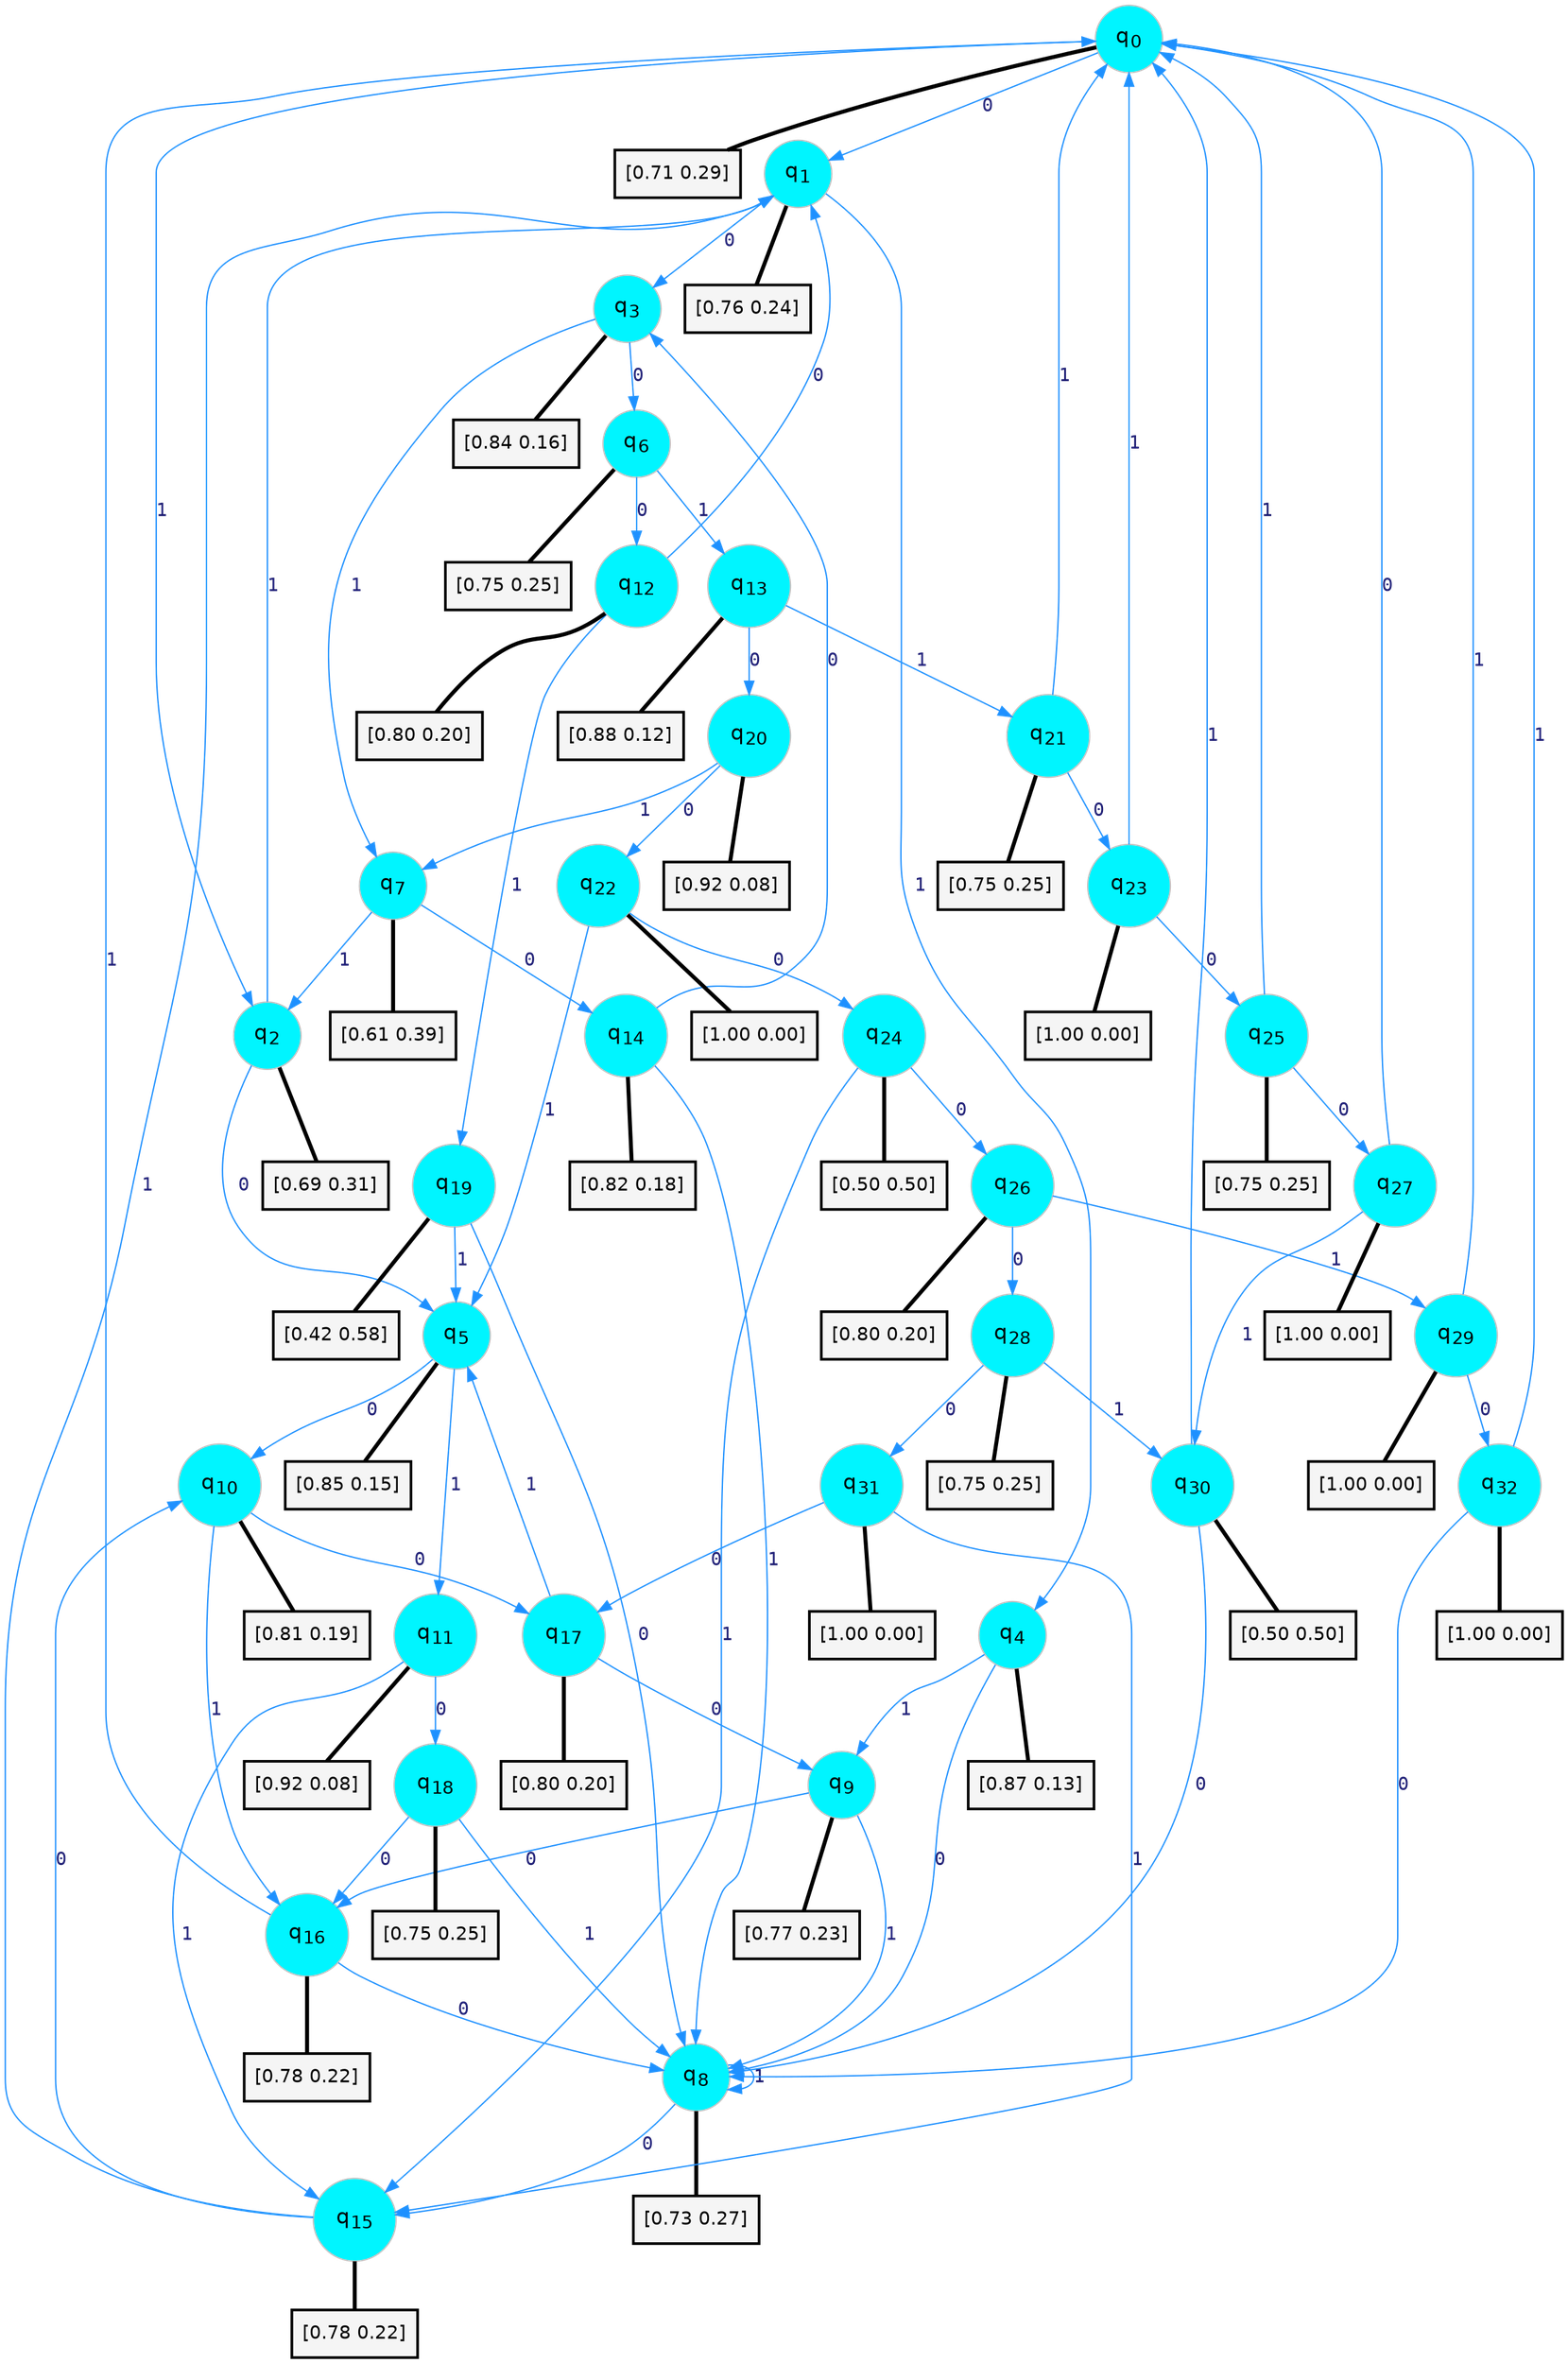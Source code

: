 digraph G {
graph [
bgcolor=transparent, dpi=300, rankdir=TD, size="40,25"];
node [
color=gray, fillcolor=turquoise1, fontcolor=black, fontname=Helvetica, fontsize=16, fontweight=bold, shape=circle, style=filled];
edge [
arrowsize=1, color=dodgerblue1, fontcolor=midnightblue, fontname=courier, fontweight=bold, penwidth=1, style=solid, weight=20];
0[label=<q<SUB>0</SUB>>];
1[label=<q<SUB>1</SUB>>];
2[label=<q<SUB>2</SUB>>];
3[label=<q<SUB>3</SUB>>];
4[label=<q<SUB>4</SUB>>];
5[label=<q<SUB>5</SUB>>];
6[label=<q<SUB>6</SUB>>];
7[label=<q<SUB>7</SUB>>];
8[label=<q<SUB>8</SUB>>];
9[label=<q<SUB>9</SUB>>];
10[label=<q<SUB>10</SUB>>];
11[label=<q<SUB>11</SUB>>];
12[label=<q<SUB>12</SUB>>];
13[label=<q<SUB>13</SUB>>];
14[label=<q<SUB>14</SUB>>];
15[label=<q<SUB>15</SUB>>];
16[label=<q<SUB>16</SUB>>];
17[label=<q<SUB>17</SUB>>];
18[label=<q<SUB>18</SUB>>];
19[label=<q<SUB>19</SUB>>];
20[label=<q<SUB>20</SUB>>];
21[label=<q<SUB>21</SUB>>];
22[label=<q<SUB>22</SUB>>];
23[label=<q<SUB>23</SUB>>];
24[label=<q<SUB>24</SUB>>];
25[label=<q<SUB>25</SUB>>];
26[label=<q<SUB>26</SUB>>];
27[label=<q<SUB>27</SUB>>];
28[label=<q<SUB>28</SUB>>];
29[label=<q<SUB>29</SUB>>];
30[label=<q<SUB>30</SUB>>];
31[label=<q<SUB>31</SUB>>];
32[label=<q<SUB>32</SUB>>];
33[label="[0.71 0.29]", shape=box,fontcolor=black, fontname=Helvetica, fontsize=14, penwidth=2, fillcolor=whitesmoke,color=black];
34[label="[0.76 0.24]", shape=box,fontcolor=black, fontname=Helvetica, fontsize=14, penwidth=2, fillcolor=whitesmoke,color=black];
35[label="[0.69 0.31]", shape=box,fontcolor=black, fontname=Helvetica, fontsize=14, penwidth=2, fillcolor=whitesmoke,color=black];
36[label="[0.84 0.16]", shape=box,fontcolor=black, fontname=Helvetica, fontsize=14, penwidth=2, fillcolor=whitesmoke,color=black];
37[label="[0.87 0.13]", shape=box,fontcolor=black, fontname=Helvetica, fontsize=14, penwidth=2, fillcolor=whitesmoke,color=black];
38[label="[0.85 0.15]", shape=box,fontcolor=black, fontname=Helvetica, fontsize=14, penwidth=2, fillcolor=whitesmoke,color=black];
39[label="[0.75 0.25]", shape=box,fontcolor=black, fontname=Helvetica, fontsize=14, penwidth=2, fillcolor=whitesmoke,color=black];
40[label="[0.61 0.39]", shape=box,fontcolor=black, fontname=Helvetica, fontsize=14, penwidth=2, fillcolor=whitesmoke,color=black];
41[label="[0.73 0.27]", shape=box,fontcolor=black, fontname=Helvetica, fontsize=14, penwidth=2, fillcolor=whitesmoke,color=black];
42[label="[0.77 0.23]", shape=box,fontcolor=black, fontname=Helvetica, fontsize=14, penwidth=2, fillcolor=whitesmoke,color=black];
43[label="[0.81 0.19]", shape=box,fontcolor=black, fontname=Helvetica, fontsize=14, penwidth=2, fillcolor=whitesmoke,color=black];
44[label="[0.92 0.08]", shape=box,fontcolor=black, fontname=Helvetica, fontsize=14, penwidth=2, fillcolor=whitesmoke,color=black];
45[label="[0.80 0.20]", shape=box,fontcolor=black, fontname=Helvetica, fontsize=14, penwidth=2, fillcolor=whitesmoke,color=black];
46[label="[0.88 0.12]", shape=box,fontcolor=black, fontname=Helvetica, fontsize=14, penwidth=2, fillcolor=whitesmoke,color=black];
47[label="[0.82 0.18]", shape=box,fontcolor=black, fontname=Helvetica, fontsize=14, penwidth=2, fillcolor=whitesmoke,color=black];
48[label="[0.78 0.22]", shape=box,fontcolor=black, fontname=Helvetica, fontsize=14, penwidth=2, fillcolor=whitesmoke,color=black];
49[label="[0.78 0.22]", shape=box,fontcolor=black, fontname=Helvetica, fontsize=14, penwidth=2, fillcolor=whitesmoke,color=black];
50[label="[0.80 0.20]", shape=box,fontcolor=black, fontname=Helvetica, fontsize=14, penwidth=2, fillcolor=whitesmoke,color=black];
51[label="[0.75 0.25]", shape=box,fontcolor=black, fontname=Helvetica, fontsize=14, penwidth=2, fillcolor=whitesmoke,color=black];
52[label="[0.42 0.58]", shape=box,fontcolor=black, fontname=Helvetica, fontsize=14, penwidth=2, fillcolor=whitesmoke,color=black];
53[label="[0.92 0.08]", shape=box,fontcolor=black, fontname=Helvetica, fontsize=14, penwidth=2, fillcolor=whitesmoke,color=black];
54[label="[0.75 0.25]", shape=box,fontcolor=black, fontname=Helvetica, fontsize=14, penwidth=2, fillcolor=whitesmoke,color=black];
55[label="[1.00 0.00]", shape=box,fontcolor=black, fontname=Helvetica, fontsize=14, penwidth=2, fillcolor=whitesmoke,color=black];
56[label="[1.00 0.00]", shape=box,fontcolor=black, fontname=Helvetica, fontsize=14, penwidth=2, fillcolor=whitesmoke,color=black];
57[label="[0.50 0.50]", shape=box,fontcolor=black, fontname=Helvetica, fontsize=14, penwidth=2, fillcolor=whitesmoke,color=black];
58[label="[0.75 0.25]", shape=box,fontcolor=black, fontname=Helvetica, fontsize=14, penwidth=2, fillcolor=whitesmoke,color=black];
59[label="[0.80 0.20]", shape=box,fontcolor=black, fontname=Helvetica, fontsize=14, penwidth=2, fillcolor=whitesmoke,color=black];
60[label="[1.00 0.00]", shape=box,fontcolor=black, fontname=Helvetica, fontsize=14, penwidth=2, fillcolor=whitesmoke,color=black];
61[label="[0.75 0.25]", shape=box,fontcolor=black, fontname=Helvetica, fontsize=14, penwidth=2, fillcolor=whitesmoke,color=black];
62[label="[1.00 0.00]", shape=box,fontcolor=black, fontname=Helvetica, fontsize=14, penwidth=2, fillcolor=whitesmoke,color=black];
63[label="[0.50 0.50]", shape=box,fontcolor=black, fontname=Helvetica, fontsize=14, penwidth=2, fillcolor=whitesmoke,color=black];
64[label="[1.00 0.00]", shape=box,fontcolor=black, fontname=Helvetica, fontsize=14, penwidth=2, fillcolor=whitesmoke,color=black];
65[label="[1.00 0.00]", shape=box,fontcolor=black, fontname=Helvetica, fontsize=14, penwidth=2, fillcolor=whitesmoke,color=black];
0->1 [label=0];
0->2 [label=1];
0->33 [arrowhead=none, penwidth=3,color=black];
1->3 [label=0];
1->4 [label=1];
1->34 [arrowhead=none, penwidth=3,color=black];
2->5 [label=0];
2->1 [label=1];
2->35 [arrowhead=none, penwidth=3,color=black];
3->6 [label=0];
3->7 [label=1];
3->36 [arrowhead=none, penwidth=3,color=black];
4->8 [label=0];
4->9 [label=1];
4->37 [arrowhead=none, penwidth=3,color=black];
5->10 [label=0];
5->11 [label=1];
5->38 [arrowhead=none, penwidth=3,color=black];
6->12 [label=0];
6->13 [label=1];
6->39 [arrowhead=none, penwidth=3,color=black];
7->14 [label=0];
7->2 [label=1];
7->40 [arrowhead=none, penwidth=3,color=black];
8->15 [label=0];
8->8 [label=1];
8->41 [arrowhead=none, penwidth=3,color=black];
9->16 [label=0];
9->8 [label=1];
9->42 [arrowhead=none, penwidth=3,color=black];
10->17 [label=0];
10->16 [label=1];
10->43 [arrowhead=none, penwidth=3,color=black];
11->18 [label=0];
11->15 [label=1];
11->44 [arrowhead=none, penwidth=3,color=black];
12->1 [label=0];
12->19 [label=1];
12->45 [arrowhead=none, penwidth=3,color=black];
13->20 [label=0];
13->21 [label=1];
13->46 [arrowhead=none, penwidth=3,color=black];
14->3 [label=0];
14->8 [label=1];
14->47 [arrowhead=none, penwidth=3,color=black];
15->10 [label=0];
15->1 [label=1];
15->48 [arrowhead=none, penwidth=3,color=black];
16->8 [label=0];
16->0 [label=1];
16->49 [arrowhead=none, penwidth=3,color=black];
17->9 [label=0];
17->5 [label=1];
17->50 [arrowhead=none, penwidth=3,color=black];
18->16 [label=0];
18->8 [label=1];
18->51 [arrowhead=none, penwidth=3,color=black];
19->8 [label=0];
19->5 [label=1];
19->52 [arrowhead=none, penwidth=3,color=black];
20->22 [label=0];
20->7 [label=1];
20->53 [arrowhead=none, penwidth=3,color=black];
21->23 [label=0];
21->0 [label=1];
21->54 [arrowhead=none, penwidth=3,color=black];
22->24 [label=0];
22->5 [label=1];
22->55 [arrowhead=none, penwidth=3,color=black];
23->25 [label=0];
23->0 [label=1];
23->56 [arrowhead=none, penwidth=3,color=black];
24->26 [label=0];
24->15 [label=1];
24->57 [arrowhead=none, penwidth=3,color=black];
25->27 [label=0];
25->0 [label=1];
25->58 [arrowhead=none, penwidth=3,color=black];
26->28 [label=0];
26->29 [label=1];
26->59 [arrowhead=none, penwidth=3,color=black];
27->0 [label=0];
27->30 [label=1];
27->60 [arrowhead=none, penwidth=3,color=black];
28->31 [label=0];
28->30 [label=1];
28->61 [arrowhead=none, penwidth=3,color=black];
29->32 [label=0];
29->0 [label=1];
29->62 [arrowhead=none, penwidth=3,color=black];
30->8 [label=0];
30->0 [label=1];
30->63 [arrowhead=none, penwidth=3,color=black];
31->17 [label=0];
31->15 [label=1];
31->64 [arrowhead=none, penwidth=3,color=black];
32->8 [label=0];
32->0 [label=1];
32->65 [arrowhead=none, penwidth=3,color=black];
}

